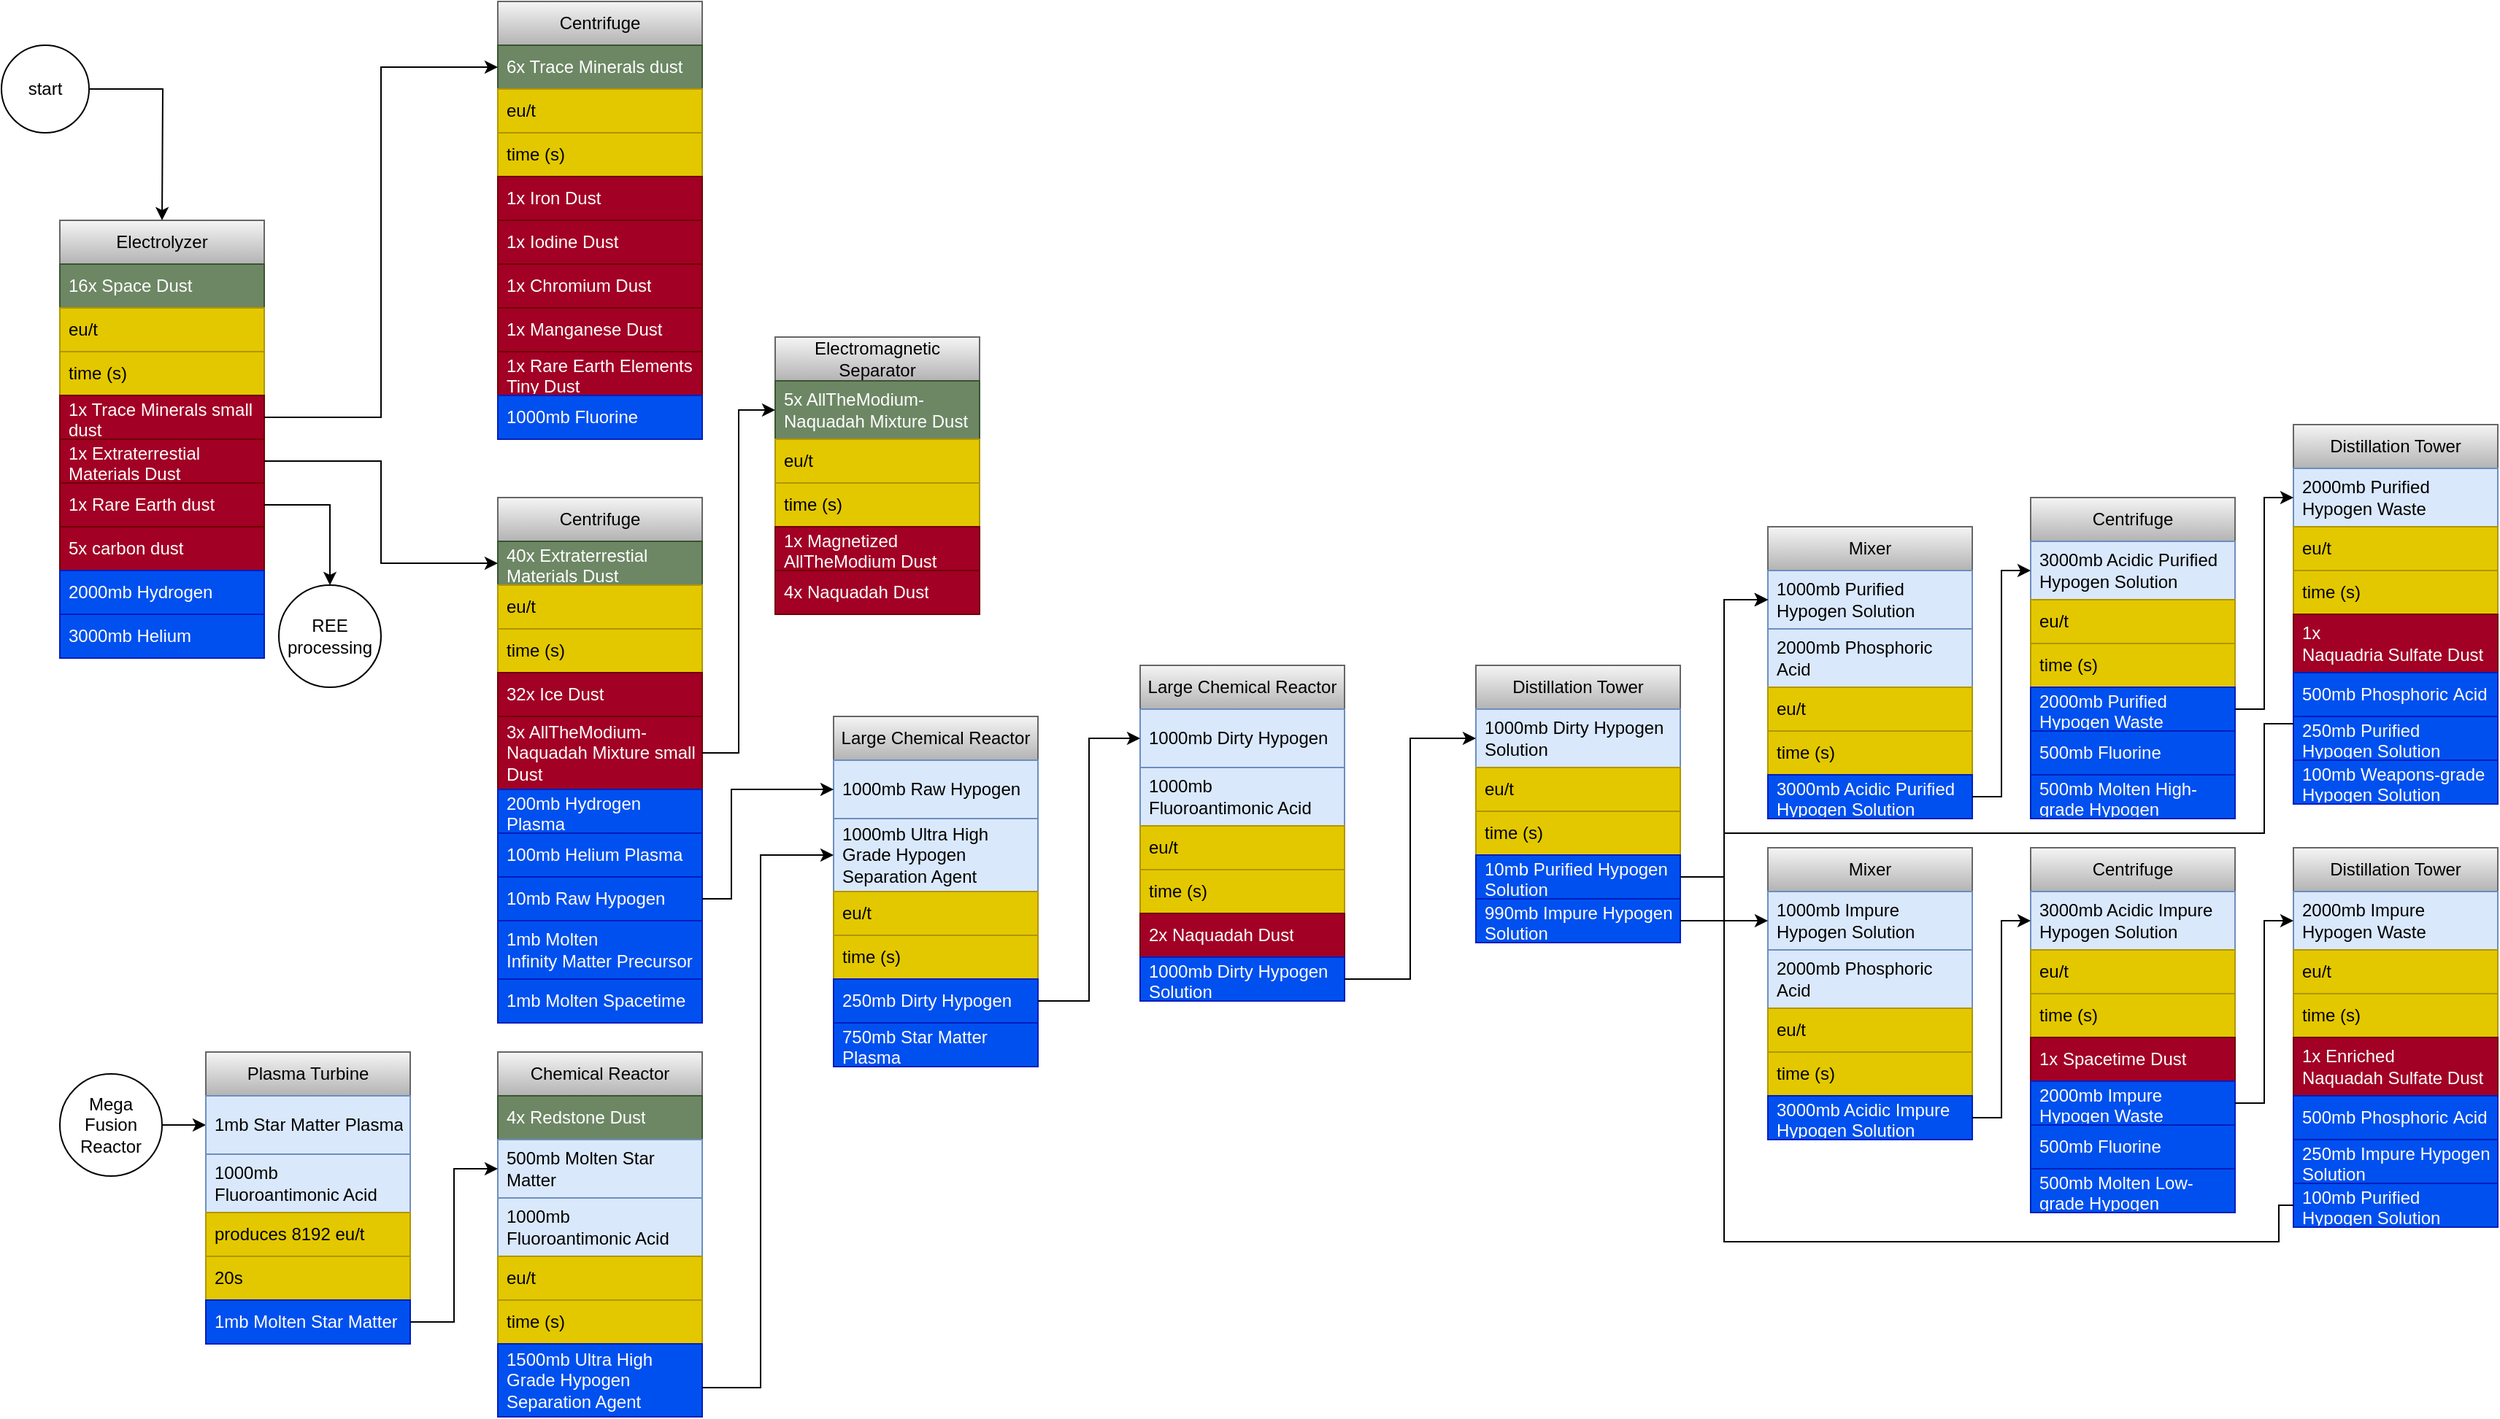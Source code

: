 <mxfile version="22.1.0" type="github">
  <diagram id="C5RBs43oDa-KdzZeNtuy" name="Page-1">
    <mxGraphModel dx="1803" dy="1000" grid="1" gridSize="10" guides="1" tooltips="1" connect="1" arrows="1" fold="1" page="1" pageScale="1" pageWidth="827" pageHeight="1169" math="0" shadow="0">
      <root>
        <mxCell id="WIyWlLk6GJQsqaUBKTNV-0" />
        <mxCell id="WIyWlLk6GJQsqaUBKTNV-1" parent="WIyWlLk6GJQsqaUBKTNV-0" />
        <mxCell id="7Hfktlou8XyDzRxeF353-0" value="Electrolyzer" style="swimlane;fontStyle=0;childLayout=stackLayout;horizontal=1;startSize=30;horizontalStack=0;resizeParent=1;resizeParentMax=0;resizeLast=0;collapsible=1;marginBottom=0;whiteSpace=wrap;html=1;fillColor=#f5f5f5;gradientColor=#b3b3b3;strokeColor=#666666;" vertex="1" parent="WIyWlLk6GJQsqaUBKTNV-1">
          <mxGeometry x="80" y="160" width="140" height="300" as="geometry" />
        </mxCell>
        <mxCell id="7Hfktlou8XyDzRxeF353-1" value="16x Space Dust" style="text;strokeColor=#3A5431;fillColor=#6d8764;align=left;verticalAlign=middle;spacingLeft=4;spacingRight=4;overflow=hidden;points=[[0,0.5],[1,0.5]];portConstraint=eastwest;rotatable=0;whiteSpace=wrap;html=1;fontColor=#ffffff;" vertex="1" parent="7Hfktlou8XyDzRxeF353-0">
          <mxGeometry y="30" width="140" height="30" as="geometry" />
        </mxCell>
        <mxCell id="7Hfktlou8XyDzRxeF353-2" value="eu/t" style="text;strokeColor=#B09500;fillColor=#e3c800;align=left;verticalAlign=middle;spacingLeft=4;spacingRight=4;overflow=hidden;points=[[0,0.5],[1,0.5]];portConstraint=eastwest;rotatable=0;whiteSpace=wrap;html=1;fontColor=#000000;" vertex="1" parent="7Hfktlou8XyDzRxeF353-0">
          <mxGeometry y="60" width="140" height="30" as="geometry" />
        </mxCell>
        <mxCell id="7Hfktlou8XyDzRxeF353-3" value="time (s)" style="text;strokeColor=#B09500;fillColor=#e3c800;align=left;verticalAlign=middle;spacingLeft=4;spacingRight=4;overflow=hidden;points=[[0,0.5],[1,0.5]];portConstraint=eastwest;rotatable=0;whiteSpace=wrap;html=1;fontColor=#000000;" vertex="1" parent="7Hfktlou8XyDzRxeF353-0">
          <mxGeometry y="90" width="140" height="30" as="geometry" />
        </mxCell>
        <mxCell id="7Hfktlou8XyDzRxeF353-6" value="1x Trace Minerals small dust" style="text;strokeColor=#6F0000;fillColor=#a20025;align=left;verticalAlign=middle;spacingLeft=4;spacingRight=4;overflow=hidden;points=[[0,0.5],[1,0.5]];portConstraint=eastwest;rotatable=0;whiteSpace=wrap;html=1;fontColor=#ffffff;" vertex="1" parent="7Hfktlou8XyDzRxeF353-0">
          <mxGeometry y="120" width="140" height="30" as="geometry" />
        </mxCell>
        <mxCell id="7Hfktlou8XyDzRxeF353-14" value="1x Extraterrestial Materials Dust" style="text;strokeColor=#6F0000;fillColor=#a20025;align=left;verticalAlign=middle;spacingLeft=4;spacingRight=4;overflow=hidden;points=[[0,0.5],[1,0.5]];portConstraint=eastwest;rotatable=0;whiteSpace=wrap;html=1;fontColor=#ffffff;" vertex="1" parent="7Hfktlou8XyDzRxeF353-0">
          <mxGeometry y="150" width="140" height="30" as="geometry" />
        </mxCell>
        <mxCell id="7Hfktlou8XyDzRxeF353-10" value="1x Rare Earth dust" style="text;strokeColor=#6F0000;fillColor=#a20025;align=left;verticalAlign=middle;spacingLeft=4;spacingRight=4;overflow=hidden;points=[[0,0.5],[1,0.5]];portConstraint=eastwest;rotatable=0;whiteSpace=wrap;html=1;fontColor=#ffffff;" vertex="1" parent="7Hfktlou8XyDzRxeF353-0">
          <mxGeometry y="180" width="140" height="30" as="geometry" />
        </mxCell>
        <mxCell id="7Hfktlou8XyDzRxeF353-9" value="5x carbon dust" style="text;strokeColor=#6F0000;fillColor=#a20025;align=left;verticalAlign=middle;spacingLeft=4;spacingRight=4;overflow=hidden;points=[[0,0.5],[1,0.5]];portConstraint=eastwest;rotatable=0;whiteSpace=wrap;html=1;fontColor=#ffffff;" vertex="1" parent="7Hfktlou8XyDzRxeF353-0">
          <mxGeometry y="210" width="140" height="30" as="geometry" />
        </mxCell>
        <mxCell id="7Hfktlou8XyDzRxeF353-11" value="2000mb Hydrogen" style="text;strokeColor=#001DBC;fillColor=#0050ef;align=left;verticalAlign=middle;spacingLeft=4;spacingRight=4;overflow=hidden;points=[[0,0.5],[1,0.5]];portConstraint=eastwest;rotatable=0;whiteSpace=wrap;html=1;fontColor=#ffffff;" vertex="1" parent="7Hfktlou8XyDzRxeF353-0">
          <mxGeometry y="240" width="140" height="30" as="geometry" />
        </mxCell>
        <mxCell id="7Hfktlou8XyDzRxeF353-12" value="3000mb Helium" style="text;strokeColor=#001DBC;fillColor=#0050ef;align=left;verticalAlign=middle;spacingLeft=4;spacingRight=4;overflow=hidden;points=[[0,0.5],[1,0.5]];portConstraint=eastwest;rotatable=0;whiteSpace=wrap;html=1;fontColor=#ffffff;" vertex="1" parent="7Hfktlou8XyDzRxeF353-0">
          <mxGeometry y="270" width="140" height="30" as="geometry" />
        </mxCell>
        <mxCell id="7Hfktlou8XyDzRxeF353-5" style="edgeStyle=orthogonalEdgeStyle;rounded=0;orthogonalLoop=1;jettySize=auto;html=1;" edge="1" parent="WIyWlLk6GJQsqaUBKTNV-1" source="7Hfktlou8XyDzRxeF353-4">
          <mxGeometry relative="1" as="geometry">
            <mxPoint x="150" y="160" as="targetPoint" />
          </mxGeometry>
        </mxCell>
        <mxCell id="7Hfktlou8XyDzRxeF353-4" value="start" style="ellipse;whiteSpace=wrap;html=1;aspect=fixed;" vertex="1" parent="WIyWlLk6GJQsqaUBKTNV-1">
          <mxGeometry x="40" y="40" width="60" height="60" as="geometry" />
        </mxCell>
        <mxCell id="7Hfktlou8XyDzRxeF353-33" value="REE processing" style="ellipse;whiteSpace=wrap;html=1;aspect=fixed;" vertex="1" parent="WIyWlLk6GJQsqaUBKTNV-1">
          <mxGeometry x="230" y="410" width="70" height="70" as="geometry" />
        </mxCell>
        <mxCell id="7Hfktlou8XyDzRxeF353-34" style="edgeStyle=orthogonalEdgeStyle;rounded=0;orthogonalLoop=1;jettySize=auto;html=1;entryX=0.5;entryY=0;entryDx=0;entryDy=0;" edge="1" parent="WIyWlLk6GJQsqaUBKTNV-1" source="7Hfktlou8XyDzRxeF353-10" target="7Hfktlou8XyDzRxeF353-33">
          <mxGeometry relative="1" as="geometry" />
        </mxCell>
        <mxCell id="7Hfktlou8XyDzRxeF353-35" value="Centrifuge" style="swimlane;fontStyle=0;childLayout=stackLayout;horizontal=1;startSize=30;horizontalStack=0;resizeParent=1;resizeParentMax=0;resizeLast=0;collapsible=1;marginBottom=0;whiteSpace=wrap;html=1;fillColor=#f5f5f5;gradientColor=#b3b3b3;strokeColor=#666666;" vertex="1" parent="WIyWlLk6GJQsqaUBKTNV-1">
          <mxGeometry x="380" y="10" width="140" height="300" as="geometry" />
        </mxCell>
        <mxCell id="7Hfktlou8XyDzRxeF353-36" value="6x Trace Minerals dust" style="text;strokeColor=#3A5431;fillColor=#6d8764;align=left;verticalAlign=middle;spacingLeft=4;spacingRight=4;overflow=hidden;points=[[0,0.5],[1,0.5]];portConstraint=eastwest;rotatable=0;whiteSpace=wrap;html=1;fontColor=#ffffff;" vertex="1" parent="7Hfktlou8XyDzRxeF353-35">
          <mxGeometry y="30" width="140" height="30" as="geometry" />
        </mxCell>
        <mxCell id="7Hfktlou8XyDzRxeF353-37" value="eu/t" style="text;strokeColor=#B09500;fillColor=#e3c800;align=left;verticalAlign=middle;spacingLeft=4;spacingRight=4;overflow=hidden;points=[[0,0.5],[1,0.5]];portConstraint=eastwest;rotatable=0;whiteSpace=wrap;html=1;fontColor=#000000;" vertex="1" parent="7Hfktlou8XyDzRxeF353-35">
          <mxGeometry y="60" width="140" height="30" as="geometry" />
        </mxCell>
        <mxCell id="7Hfktlou8XyDzRxeF353-38" value="time (s)" style="text;strokeColor=#B09500;fillColor=#e3c800;align=left;verticalAlign=middle;spacingLeft=4;spacingRight=4;overflow=hidden;points=[[0,0.5],[1,0.5]];portConstraint=eastwest;rotatable=0;whiteSpace=wrap;html=1;fontColor=#000000;" vertex="1" parent="7Hfktlou8XyDzRxeF353-35">
          <mxGeometry y="90" width="140" height="30" as="geometry" />
        </mxCell>
        <mxCell id="7Hfktlou8XyDzRxeF353-39" value="1x Iron Dust" style="text;strokeColor=#6F0000;fillColor=#a20025;align=left;verticalAlign=middle;spacingLeft=4;spacingRight=4;overflow=hidden;points=[[0,0.5],[1,0.5]];portConstraint=eastwest;rotatable=0;whiteSpace=wrap;html=1;fontColor=#ffffff;" vertex="1" parent="7Hfktlou8XyDzRxeF353-35">
          <mxGeometry y="120" width="140" height="30" as="geometry" />
        </mxCell>
        <mxCell id="7Hfktlou8XyDzRxeF353-41" value="1x Iodine Dust" style="text;strokeColor=#6F0000;fillColor=#a20025;align=left;verticalAlign=middle;spacingLeft=4;spacingRight=4;overflow=hidden;points=[[0,0.5],[1,0.5]];portConstraint=eastwest;rotatable=0;whiteSpace=wrap;html=1;fontColor=#ffffff;" vertex="1" parent="7Hfktlou8XyDzRxeF353-35">
          <mxGeometry y="150" width="140" height="30" as="geometry" />
        </mxCell>
        <mxCell id="7Hfktlou8XyDzRxeF353-42" value="1x Chromium Dust" style="text;strokeColor=#6F0000;fillColor=#a20025;align=left;verticalAlign=middle;spacingLeft=4;spacingRight=4;overflow=hidden;points=[[0,0.5],[1,0.5]];portConstraint=eastwest;rotatable=0;whiteSpace=wrap;html=1;fontColor=#ffffff;" vertex="1" parent="7Hfktlou8XyDzRxeF353-35">
          <mxGeometry y="180" width="140" height="30" as="geometry" />
        </mxCell>
        <mxCell id="7Hfktlou8XyDzRxeF353-47" value="1x Manganese Dust" style="text;strokeColor=#6F0000;fillColor=#a20025;align=left;verticalAlign=middle;spacingLeft=4;spacingRight=4;overflow=hidden;points=[[0,0.5],[1,0.5]];portConstraint=eastwest;rotatable=0;whiteSpace=wrap;html=1;fontColor=#ffffff;" vertex="1" parent="7Hfktlou8XyDzRxeF353-35">
          <mxGeometry y="210" width="140" height="30" as="geometry" />
        </mxCell>
        <mxCell id="7Hfktlou8XyDzRxeF353-48" value="1x Rare Earth Elements Tiny Dust" style="text;strokeColor=#6F0000;fillColor=#a20025;align=left;verticalAlign=middle;spacingLeft=4;spacingRight=4;overflow=hidden;points=[[0,0.5],[1,0.5]];portConstraint=eastwest;rotatable=0;whiteSpace=wrap;html=1;fontColor=#ffffff;" vertex="1" parent="7Hfktlou8XyDzRxeF353-35">
          <mxGeometry y="240" width="140" height="30" as="geometry" />
        </mxCell>
        <mxCell id="7Hfktlou8XyDzRxeF353-40" value="1000mb Fluorine" style="text;strokeColor=#001DBC;fillColor=#0050ef;align=left;verticalAlign=middle;spacingLeft=4;spacingRight=4;overflow=hidden;points=[[0,0.5],[1,0.5]];portConstraint=eastwest;rotatable=0;whiteSpace=wrap;html=1;fontColor=#ffffff;" vertex="1" parent="7Hfktlou8XyDzRxeF353-35">
          <mxGeometry y="270" width="140" height="30" as="geometry" />
        </mxCell>
        <mxCell id="7Hfktlou8XyDzRxeF353-46" style="edgeStyle=orthogonalEdgeStyle;rounded=0;orthogonalLoop=1;jettySize=auto;html=1;entryX=0;entryY=0.5;entryDx=0;entryDy=0;" edge="1" parent="WIyWlLk6GJQsqaUBKTNV-1" source="7Hfktlou8XyDzRxeF353-6" target="7Hfktlou8XyDzRxeF353-36">
          <mxGeometry relative="1" as="geometry" />
        </mxCell>
        <mxCell id="7Hfktlou8XyDzRxeF353-50" value="Centrifuge" style="swimlane;fontStyle=0;childLayout=stackLayout;horizontal=1;startSize=30;horizontalStack=0;resizeParent=1;resizeParentMax=0;resizeLast=0;collapsible=1;marginBottom=0;whiteSpace=wrap;html=1;fillColor=#f5f5f5;gradientColor=#b3b3b3;strokeColor=#666666;" vertex="1" parent="WIyWlLk6GJQsqaUBKTNV-1">
          <mxGeometry x="380" y="350" width="140" height="360" as="geometry" />
        </mxCell>
        <mxCell id="7Hfktlou8XyDzRxeF353-51" value="40x Extraterrestial Materials Dust" style="text;strokeColor=#3A5431;fillColor=#6d8764;align=left;verticalAlign=middle;spacingLeft=4;spacingRight=4;overflow=hidden;points=[[0,0.5],[1,0.5]];portConstraint=eastwest;rotatable=0;whiteSpace=wrap;html=1;fontColor=#ffffff;" vertex="1" parent="7Hfktlou8XyDzRxeF353-50">
          <mxGeometry y="30" width="140" height="30" as="geometry" />
        </mxCell>
        <mxCell id="7Hfktlou8XyDzRxeF353-52" value="eu/t" style="text;strokeColor=#B09500;fillColor=#e3c800;align=left;verticalAlign=middle;spacingLeft=4;spacingRight=4;overflow=hidden;points=[[0,0.5],[1,0.5]];portConstraint=eastwest;rotatable=0;whiteSpace=wrap;html=1;fontColor=#000000;" vertex="1" parent="7Hfktlou8XyDzRxeF353-50">
          <mxGeometry y="60" width="140" height="30" as="geometry" />
        </mxCell>
        <mxCell id="7Hfktlou8XyDzRxeF353-53" value="time (s)" style="text;strokeColor=#B09500;fillColor=#e3c800;align=left;verticalAlign=middle;spacingLeft=4;spacingRight=4;overflow=hidden;points=[[0,0.5],[1,0.5]];portConstraint=eastwest;rotatable=0;whiteSpace=wrap;html=1;fontColor=#000000;" vertex="1" parent="7Hfktlou8XyDzRxeF353-50">
          <mxGeometry y="90" width="140" height="30" as="geometry" />
        </mxCell>
        <mxCell id="7Hfktlou8XyDzRxeF353-59" value="32x Ice Dust" style="text;strokeColor=#6F0000;fillColor=#a20025;align=left;verticalAlign=middle;spacingLeft=4;spacingRight=4;overflow=hidden;points=[[0,0.5],[1,0.5]];portConstraint=eastwest;rotatable=0;whiteSpace=wrap;html=1;fontColor=#ffffff;" vertex="1" parent="7Hfktlou8XyDzRxeF353-50">
          <mxGeometry y="120" width="140" height="30" as="geometry" />
        </mxCell>
        <mxCell id="7Hfktlou8XyDzRxeF353-64" value="3x AllTheModium-Naquadah Mixture small Dust" style="text;strokeColor=#6F0000;fillColor=#a20025;align=left;verticalAlign=middle;spacingLeft=4;spacingRight=4;overflow=hidden;points=[[0,0.5],[1,0.5]];portConstraint=eastwest;rotatable=0;whiteSpace=wrap;html=1;fontColor=#ffffff;" vertex="1" parent="7Hfktlou8XyDzRxeF353-50">
          <mxGeometry y="150" width="140" height="50" as="geometry" />
        </mxCell>
        <mxCell id="7Hfktlou8XyDzRxeF353-55" value="200mb Hydrogen Plasma" style="text;strokeColor=#001DBC;fillColor=#0050ef;align=left;verticalAlign=middle;spacingLeft=4;spacingRight=4;overflow=hidden;points=[[0,0.5],[1,0.5]];portConstraint=eastwest;rotatable=0;whiteSpace=wrap;html=1;fontColor=#ffffff;" vertex="1" parent="7Hfktlou8XyDzRxeF353-50">
          <mxGeometry y="200" width="140" height="30" as="geometry" />
        </mxCell>
        <mxCell id="7Hfktlou8XyDzRxeF353-63" value="100mb Helium Plasma" style="text;strokeColor=#001DBC;fillColor=#0050ef;align=left;verticalAlign=middle;spacingLeft=4;spacingRight=4;overflow=hidden;points=[[0,0.5],[1,0.5]];portConstraint=eastwest;rotatable=0;whiteSpace=wrap;html=1;fontColor=#ffffff;" vertex="1" parent="7Hfktlou8XyDzRxeF353-50">
          <mxGeometry y="230" width="140" height="30" as="geometry" />
        </mxCell>
        <mxCell id="7Hfktlou8XyDzRxeF353-54" value="10mb Raw Hypogen" style="text;strokeColor=#001DBC;fillColor=#0050ef;align=left;verticalAlign=middle;spacingLeft=4;spacingRight=4;overflow=hidden;points=[[0,0.5],[1,0.5]];portConstraint=eastwest;rotatable=0;whiteSpace=wrap;html=1;fontColor=#ffffff;" vertex="1" parent="7Hfktlou8XyDzRxeF353-50">
          <mxGeometry y="260" width="140" height="30" as="geometry" />
        </mxCell>
        <mxCell id="7Hfktlou8XyDzRxeF353-56" value="1mb Molten Infinity&amp;nbsp;Matter Precursor" style="text;strokeColor=#001DBC;fillColor=#0050ef;align=left;verticalAlign=middle;spacingLeft=4;spacingRight=4;overflow=hidden;points=[[0,0.5],[1,0.5]];portConstraint=eastwest;rotatable=0;whiteSpace=wrap;html=1;fontColor=#ffffff;" vertex="1" parent="7Hfktlou8XyDzRxeF353-50">
          <mxGeometry y="290" width="140" height="40" as="geometry" />
        </mxCell>
        <mxCell id="7Hfktlou8XyDzRxeF353-57" value="1mb Molten Spacetime" style="text;strokeColor=#001DBC;fillColor=#0050ef;align=left;verticalAlign=middle;spacingLeft=4;spacingRight=4;overflow=hidden;points=[[0,0.5],[1,0.5]];portConstraint=eastwest;rotatable=0;whiteSpace=wrap;html=1;fontColor=#ffffff;" vertex="1" parent="7Hfktlou8XyDzRxeF353-50">
          <mxGeometry y="330" width="140" height="30" as="geometry" />
        </mxCell>
        <mxCell id="7Hfktlou8XyDzRxeF353-60" style="edgeStyle=orthogonalEdgeStyle;rounded=0;orthogonalLoop=1;jettySize=auto;html=1;entryX=0;entryY=0.5;entryDx=0;entryDy=0;" edge="1" parent="WIyWlLk6GJQsqaUBKTNV-1" source="7Hfktlou8XyDzRxeF353-14" target="7Hfktlou8XyDzRxeF353-51">
          <mxGeometry relative="1" as="geometry" />
        </mxCell>
        <mxCell id="7Hfktlou8XyDzRxeF353-66" value="Electromagnetic Separator" style="swimlane;fontStyle=0;childLayout=stackLayout;horizontal=1;startSize=30;horizontalStack=0;resizeParent=1;resizeParentMax=0;resizeLast=0;collapsible=1;marginBottom=0;whiteSpace=wrap;html=1;fillColor=#f5f5f5;gradientColor=#b3b3b3;strokeColor=#666666;" vertex="1" parent="WIyWlLk6GJQsqaUBKTNV-1">
          <mxGeometry x="570" y="240" width="140" height="190" as="geometry" />
        </mxCell>
        <mxCell id="7Hfktlou8XyDzRxeF353-67" value="5x AllTheModium-Naquadah Mixture Dust" style="text;strokeColor=#3A5431;fillColor=#6d8764;align=left;verticalAlign=middle;spacingLeft=4;spacingRight=4;overflow=hidden;points=[[0,0.5],[1,0.5]];portConstraint=eastwest;rotatable=0;whiteSpace=wrap;html=1;fontColor=#ffffff;" vertex="1" parent="7Hfktlou8XyDzRxeF353-66">
          <mxGeometry y="30" width="140" height="40" as="geometry" />
        </mxCell>
        <mxCell id="7Hfktlou8XyDzRxeF353-68" value="eu/t" style="text;strokeColor=#B09500;fillColor=#e3c800;align=left;verticalAlign=middle;spacingLeft=4;spacingRight=4;overflow=hidden;points=[[0,0.5],[1,0.5]];portConstraint=eastwest;rotatable=0;whiteSpace=wrap;html=1;fontColor=#000000;" vertex="1" parent="7Hfktlou8XyDzRxeF353-66">
          <mxGeometry y="70" width="140" height="30" as="geometry" />
        </mxCell>
        <mxCell id="7Hfktlou8XyDzRxeF353-69" value="time (s)" style="text;strokeColor=#B09500;fillColor=#e3c800;align=left;verticalAlign=middle;spacingLeft=4;spacingRight=4;overflow=hidden;points=[[0,0.5],[1,0.5]];portConstraint=eastwest;rotatable=0;whiteSpace=wrap;html=1;fontColor=#000000;" vertex="1" parent="7Hfktlou8XyDzRxeF353-66">
          <mxGeometry y="100" width="140" height="30" as="geometry" />
        </mxCell>
        <mxCell id="7Hfktlou8XyDzRxeF353-70" value="1x Magnetized AllTheModium Dust" style="text;strokeColor=#6F0000;fillColor=#a20025;align=left;verticalAlign=middle;spacingLeft=4;spacingRight=4;overflow=hidden;points=[[0,0.5],[1,0.5]];portConstraint=eastwest;rotatable=0;whiteSpace=wrap;html=1;fontColor=#ffffff;" vertex="1" parent="7Hfktlou8XyDzRxeF353-66">
          <mxGeometry y="130" width="140" height="30" as="geometry" />
        </mxCell>
        <mxCell id="7Hfktlou8XyDzRxeF353-73" value="4x Naquadah Dust" style="text;strokeColor=#6F0000;fillColor=#a20025;align=left;verticalAlign=middle;spacingLeft=4;spacingRight=4;overflow=hidden;points=[[0,0.5],[1,0.5]];portConstraint=eastwest;rotatable=0;whiteSpace=wrap;html=1;fontColor=#ffffff;" vertex="1" parent="7Hfktlou8XyDzRxeF353-66">
          <mxGeometry y="160" width="140" height="30" as="geometry" />
        </mxCell>
        <mxCell id="7Hfktlou8XyDzRxeF353-78" style="edgeStyle=orthogonalEdgeStyle;rounded=0;orthogonalLoop=1;jettySize=auto;html=1;entryX=0;entryY=0.5;entryDx=0;entryDy=0;" edge="1" parent="WIyWlLk6GJQsqaUBKTNV-1" source="7Hfktlou8XyDzRxeF353-64" target="7Hfktlou8XyDzRxeF353-67">
          <mxGeometry relative="1" as="geometry" />
        </mxCell>
        <mxCell id="7Hfktlou8XyDzRxeF353-96" value="Distillation Tower" style="swimlane;fontStyle=0;childLayout=stackLayout;horizontal=1;startSize=30;horizontalStack=0;resizeParent=1;resizeParentMax=0;resizeLast=0;collapsible=1;marginBottom=0;whiteSpace=wrap;html=1;fillColor=#f5f5f5;gradientColor=#b3b3b3;strokeColor=#666666;" vertex="1" parent="WIyWlLk6GJQsqaUBKTNV-1">
          <mxGeometry x="1050" y="465" width="140" height="190" as="geometry" />
        </mxCell>
        <mxCell id="7Hfktlou8XyDzRxeF353-97" value="1000mb Dirty Hypogen Solution" style="text;strokeColor=#6c8ebf;fillColor=#dae8fc;align=left;verticalAlign=middle;spacingLeft=4;spacingRight=4;overflow=hidden;points=[[0,0.5],[1,0.5]];portConstraint=eastwest;rotatable=0;whiteSpace=wrap;html=1;" vertex="1" parent="7Hfktlou8XyDzRxeF353-96">
          <mxGeometry y="30" width="140" height="40" as="geometry" />
        </mxCell>
        <mxCell id="7Hfktlou8XyDzRxeF353-98" value="eu/t" style="text;strokeColor=#B09500;fillColor=#e3c800;align=left;verticalAlign=middle;spacingLeft=4;spacingRight=4;overflow=hidden;points=[[0,0.5],[1,0.5]];portConstraint=eastwest;rotatable=0;whiteSpace=wrap;html=1;fontColor=#000000;" vertex="1" parent="7Hfktlou8XyDzRxeF353-96">
          <mxGeometry y="70" width="140" height="30" as="geometry" />
        </mxCell>
        <mxCell id="7Hfktlou8XyDzRxeF353-99" value="time (s)" style="text;strokeColor=#B09500;fillColor=#e3c800;align=left;verticalAlign=middle;spacingLeft=4;spacingRight=4;overflow=hidden;points=[[0,0.5],[1,0.5]];portConstraint=eastwest;rotatable=0;whiteSpace=wrap;html=1;fontColor=#000000;" vertex="1" parent="7Hfktlou8XyDzRxeF353-96">
          <mxGeometry y="100" width="140" height="30" as="geometry" />
        </mxCell>
        <mxCell id="7Hfktlou8XyDzRxeF353-100" value="10mb Purified Hypogen Solution" style="text;strokeColor=#001DBC;fillColor=#0050ef;align=left;verticalAlign=middle;spacingLeft=4;spacingRight=4;overflow=hidden;points=[[0,0.5],[1,0.5]];portConstraint=eastwest;rotatable=0;whiteSpace=wrap;html=1;fontColor=#ffffff;" vertex="1" parent="7Hfktlou8XyDzRxeF353-96">
          <mxGeometry y="130" width="140" height="30" as="geometry" />
        </mxCell>
        <mxCell id="7Hfktlou8XyDzRxeF353-104" value="990mb Impure Hypogen Solution" style="text;strokeColor=#001DBC;fillColor=#0050ef;align=left;verticalAlign=middle;spacingLeft=4;spacingRight=4;overflow=hidden;points=[[0,0.5],[1,0.5]];portConstraint=eastwest;rotatable=0;whiteSpace=wrap;html=1;fontColor=#ffffff;" vertex="1" parent="7Hfktlou8XyDzRxeF353-96">
          <mxGeometry y="160" width="140" height="30" as="geometry" />
        </mxCell>
        <mxCell id="7Hfktlou8XyDzRxeF353-105" value="Large Chemical Reactor" style="swimlane;fontStyle=0;childLayout=stackLayout;horizontal=1;startSize=30;horizontalStack=0;resizeParent=1;resizeParentMax=0;resizeLast=0;collapsible=1;marginBottom=0;whiteSpace=wrap;html=1;fillColor=#f5f5f5;gradientColor=#b3b3b3;strokeColor=#666666;" vertex="1" parent="WIyWlLk6GJQsqaUBKTNV-1">
          <mxGeometry x="820" y="465" width="140" height="230" as="geometry" />
        </mxCell>
        <mxCell id="7Hfktlou8XyDzRxeF353-106" value="1000mb Dirty Hypogen" style="text;strokeColor=#6c8ebf;fillColor=#dae8fc;align=left;verticalAlign=middle;spacingLeft=4;spacingRight=4;overflow=hidden;points=[[0,0.5],[1,0.5]];portConstraint=eastwest;rotatable=0;whiteSpace=wrap;html=1;" vertex="1" parent="7Hfktlou8XyDzRxeF353-105">
          <mxGeometry y="30" width="140" height="40" as="geometry" />
        </mxCell>
        <mxCell id="7Hfktlou8XyDzRxeF353-110" value="1000mb Fluoroantimonic Acid" style="text;strokeColor=#6c8ebf;fillColor=#dae8fc;align=left;verticalAlign=middle;spacingLeft=4;spacingRight=4;overflow=hidden;points=[[0,0.5],[1,0.5]];portConstraint=eastwest;rotatable=0;whiteSpace=wrap;html=1;" vertex="1" parent="7Hfktlou8XyDzRxeF353-105">
          <mxGeometry y="70" width="140" height="40" as="geometry" />
        </mxCell>
        <mxCell id="7Hfktlou8XyDzRxeF353-107" value="eu/t" style="text;strokeColor=#B09500;fillColor=#e3c800;align=left;verticalAlign=middle;spacingLeft=4;spacingRight=4;overflow=hidden;points=[[0,0.5],[1,0.5]];portConstraint=eastwest;rotatable=0;whiteSpace=wrap;html=1;fontColor=#000000;" vertex="1" parent="7Hfktlou8XyDzRxeF353-105">
          <mxGeometry y="110" width="140" height="30" as="geometry" />
        </mxCell>
        <mxCell id="7Hfktlou8XyDzRxeF353-108" value="time (s)" style="text;strokeColor=#B09500;fillColor=#e3c800;align=left;verticalAlign=middle;spacingLeft=4;spacingRight=4;overflow=hidden;points=[[0,0.5],[1,0.5]];portConstraint=eastwest;rotatable=0;whiteSpace=wrap;html=1;fontColor=#000000;" vertex="1" parent="7Hfktlou8XyDzRxeF353-105">
          <mxGeometry y="140" width="140" height="30" as="geometry" />
        </mxCell>
        <mxCell id="7Hfktlou8XyDzRxeF353-150" value="2x Naquadah Dust" style="text;strokeColor=#6F0000;fillColor=#a20025;align=left;verticalAlign=middle;spacingLeft=4;spacingRight=4;overflow=hidden;points=[[0,0.5],[1,0.5]];portConstraint=eastwest;rotatable=0;whiteSpace=wrap;html=1;fontColor=#ffffff;" vertex="1" parent="7Hfktlou8XyDzRxeF353-105">
          <mxGeometry y="170" width="140" height="30" as="geometry" />
        </mxCell>
        <mxCell id="7Hfktlou8XyDzRxeF353-109" value="1000mb Dirty Hypogen Solution" style="text;strokeColor=#001DBC;fillColor=#0050ef;align=left;verticalAlign=middle;spacingLeft=4;spacingRight=4;overflow=hidden;points=[[0,0.5],[1,0.5]];portConstraint=eastwest;rotatable=0;whiteSpace=wrap;html=1;fontColor=#ffffff;" vertex="1" parent="7Hfktlou8XyDzRxeF353-105">
          <mxGeometry y="200" width="140" height="30" as="geometry" />
        </mxCell>
        <mxCell id="7Hfktlou8XyDzRxeF353-116" value="Mixer" style="swimlane;fontStyle=0;childLayout=stackLayout;horizontal=1;startSize=30;horizontalStack=0;resizeParent=1;resizeParentMax=0;resizeLast=0;collapsible=1;marginBottom=0;whiteSpace=wrap;html=1;fillColor=#f5f5f5;gradientColor=#b3b3b3;strokeColor=#666666;" vertex="1" parent="WIyWlLk6GJQsqaUBKTNV-1">
          <mxGeometry x="1250" y="370" width="140" height="200" as="geometry" />
        </mxCell>
        <mxCell id="7Hfktlou8XyDzRxeF353-117" value="1000mb Purified Hypogen Solution" style="text;strokeColor=#6c8ebf;fillColor=#dae8fc;align=left;verticalAlign=middle;spacingLeft=4;spacingRight=4;overflow=hidden;points=[[0,0.5],[1,0.5]];portConstraint=eastwest;rotatable=0;whiteSpace=wrap;html=1;" vertex="1" parent="7Hfktlou8XyDzRxeF353-116">
          <mxGeometry y="30" width="140" height="40" as="geometry" />
        </mxCell>
        <mxCell id="7Hfktlou8XyDzRxeF353-124" value="2000mb Phosphoric Acid" style="text;strokeColor=#6c8ebf;fillColor=#dae8fc;align=left;verticalAlign=middle;spacingLeft=4;spacingRight=4;overflow=hidden;points=[[0,0.5],[1,0.5]];portConstraint=eastwest;rotatable=0;whiteSpace=wrap;html=1;" vertex="1" parent="7Hfktlou8XyDzRxeF353-116">
          <mxGeometry y="70" width="140" height="40" as="geometry" />
        </mxCell>
        <mxCell id="7Hfktlou8XyDzRxeF353-118" value="eu/t" style="text;strokeColor=#B09500;fillColor=#e3c800;align=left;verticalAlign=middle;spacingLeft=4;spacingRight=4;overflow=hidden;points=[[0,0.5],[1,0.5]];portConstraint=eastwest;rotatable=0;whiteSpace=wrap;html=1;fontColor=#000000;" vertex="1" parent="7Hfktlou8XyDzRxeF353-116">
          <mxGeometry y="110" width="140" height="30" as="geometry" />
        </mxCell>
        <mxCell id="7Hfktlou8XyDzRxeF353-119" value="time (s)" style="text;strokeColor=#B09500;fillColor=#e3c800;align=left;verticalAlign=middle;spacingLeft=4;spacingRight=4;overflow=hidden;points=[[0,0.5],[1,0.5]];portConstraint=eastwest;rotatable=0;whiteSpace=wrap;html=1;fontColor=#000000;" vertex="1" parent="7Hfktlou8XyDzRxeF353-116">
          <mxGeometry y="140" width="140" height="30" as="geometry" />
        </mxCell>
        <mxCell id="7Hfktlou8XyDzRxeF353-120" value="3000mb Acidic Purified Hypogen Solution" style="text;strokeColor=#001DBC;fillColor=#0050ef;align=left;verticalAlign=middle;spacingLeft=4;spacingRight=4;overflow=hidden;points=[[0,0.5],[1,0.5]];portConstraint=eastwest;rotatable=0;whiteSpace=wrap;html=1;fontColor=#ffffff;" vertex="1" parent="7Hfktlou8XyDzRxeF353-116">
          <mxGeometry y="170" width="140" height="30" as="geometry" />
        </mxCell>
        <mxCell id="7Hfktlou8XyDzRxeF353-123" style="edgeStyle=orthogonalEdgeStyle;rounded=0;orthogonalLoop=1;jettySize=auto;html=1;" edge="1" parent="WIyWlLk6GJQsqaUBKTNV-1" source="7Hfktlou8XyDzRxeF353-100" target="7Hfktlou8XyDzRxeF353-117">
          <mxGeometry relative="1" as="geometry" />
        </mxCell>
        <mxCell id="7Hfktlou8XyDzRxeF353-125" value="Centrifuge" style="swimlane;fontStyle=0;childLayout=stackLayout;horizontal=1;startSize=30;horizontalStack=0;resizeParent=1;resizeParentMax=0;resizeLast=0;collapsible=1;marginBottom=0;whiteSpace=wrap;html=1;fillColor=#f5f5f5;gradientColor=#b3b3b3;strokeColor=#666666;" vertex="1" parent="WIyWlLk6GJQsqaUBKTNV-1">
          <mxGeometry x="1430" y="350" width="140" height="220" as="geometry" />
        </mxCell>
        <mxCell id="7Hfktlou8XyDzRxeF353-126" value="3000mb Acidic Purified Hypogen Solution" style="text;strokeColor=#6c8ebf;fillColor=#dae8fc;align=left;verticalAlign=middle;spacingLeft=4;spacingRight=4;overflow=hidden;points=[[0,0.5],[1,0.5]];portConstraint=eastwest;rotatable=0;whiteSpace=wrap;html=1;" vertex="1" parent="7Hfktlou8XyDzRxeF353-125">
          <mxGeometry y="30" width="140" height="40" as="geometry" />
        </mxCell>
        <mxCell id="7Hfktlou8XyDzRxeF353-128" value="eu/t" style="text;strokeColor=#B09500;fillColor=#e3c800;align=left;verticalAlign=middle;spacingLeft=4;spacingRight=4;overflow=hidden;points=[[0,0.5],[1,0.5]];portConstraint=eastwest;rotatable=0;whiteSpace=wrap;html=1;fontColor=#000000;" vertex="1" parent="7Hfktlou8XyDzRxeF353-125">
          <mxGeometry y="70" width="140" height="30" as="geometry" />
        </mxCell>
        <mxCell id="7Hfktlou8XyDzRxeF353-129" value="time (s)" style="text;strokeColor=#B09500;fillColor=#e3c800;align=left;verticalAlign=middle;spacingLeft=4;spacingRight=4;overflow=hidden;points=[[0,0.5],[1,0.5]];portConstraint=eastwest;rotatable=0;whiteSpace=wrap;html=1;fontColor=#000000;" vertex="1" parent="7Hfktlou8XyDzRxeF353-125">
          <mxGeometry y="100" width="140" height="30" as="geometry" />
        </mxCell>
        <mxCell id="7Hfktlou8XyDzRxeF353-130" value="2000mb Purified Hypogen Waste" style="text;strokeColor=#001DBC;fillColor=#0050ef;align=left;verticalAlign=middle;spacingLeft=4;spacingRight=4;overflow=hidden;points=[[0,0.5],[1,0.5]];portConstraint=eastwest;rotatable=0;whiteSpace=wrap;html=1;fontColor=#ffffff;" vertex="1" parent="7Hfktlou8XyDzRxeF353-125">
          <mxGeometry y="130" width="140" height="30" as="geometry" />
        </mxCell>
        <mxCell id="7Hfktlou8XyDzRxeF353-133" value="500mb Fluorine" style="text;strokeColor=#001DBC;fillColor=#0050ef;align=left;verticalAlign=middle;spacingLeft=4;spacingRight=4;overflow=hidden;points=[[0,0.5],[1,0.5]];portConstraint=eastwest;rotatable=0;whiteSpace=wrap;html=1;fontColor=#ffffff;" vertex="1" parent="7Hfktlou8XyDzRxeF353-125">
          <mxGeometry y="160" width="140" height="30" as="geometry" />
        </mxCell>
        <mxCell id="7Hfktlou8XyDzRxeF353-134" value="500mb Molten High-grade Hypogen" style="text;strokeColor=#001DBC;fillColor=#0050ef;align=left;verticalAlign=middle;spacingLeft=4;spacingRight=4;overflow=hidden;points=[[0,0.5],[1,0.5]];portConstraint=eastwest;rotatable=0;whiteSpace=wrap;html=1;fontColor=#ffffff;" vertex="1" parent="7Hfktlou8XyDzRxeF353-125">
          <mxGeometry y="190" width="140" height="30" as="geometry" />
        </mxCell>
        <mxCell id="7Hfktlou8XyDzRxeF353-132" style="edgeStyle=orthogonalEdgeStyle;rounded=0;orthogonalLoop=1;jettySize=auto;html=1;" edge="1" parent="WIyWlLk6GJQsqaUBKTNV-1" source="7Hfktlou8XyDzRxeF353-120" target="7Hfktlou8XyDzRxeF353-126">
          <mxGeometry relative="1" as="geometry" />
        </mxCell>
        <mxCell id="7Hfktlou8XyDzRxeF353-135" value="Mixer" style="swimlane;fontStyle=0;childLayout=stackLayout;horizontal=1;startSize=30;horizontalStack=0;resizeParent=1;resizeParentMax=0;resizeLast=0;collapsible=1;marginBottom=0;whiteSpace=wrap;html=1;fillColor=#f5f5f5;gradientColor=#b3b3b3;strokeColor=#666666;" vertex="1" parent="WIyWlLk6GJQsqaUBKTNV-1">
          <mxGeometry x="1250" y="590" width="140" height="200" as="geometry" />
        </mxCell>
        <mxCell id="7Hfktlou8XyDzRxeF353-136" value="1000mb Impure Hypogen Solution" style="text;strokeColor=#6c8ebf;fillColor=#dae8fc;align=left;verticalAlign=middle;spacingLeft=4;spacingRight=4;overflow=hidden;points=[[0,0.5],[1,0.5]];portConstraint=eastwest;rotatable=0;whiteSpace=wrap;html=1;" vertex="1" parent="7Hfktlou8XyDzRxeF353-135">
          <mxGeometry y="30" width="140" height="40" as="geometry" />
        </mxCell>
        <mxCell id="7Hfktlou8XyDzRxeF353-137" value="2000mb Phosphoric Acid" style="text;strokeColor=#6c8ebf;fillColor=#dae8fc;align=left;verticalAlign=middle;spacingLeft=4;spacingRight=4;overflow=hidden;points=[[0,0.5],[1,0.5]];portConstraint=eastwest;rotatable=0;whiteSpace=wrap;html=1;" vertex="1" parent="7Hfktlou8XyDzRxeF353-135">
          <mxGeometry y="70" width="140" height="40" as="geometry" />
        </mxCell>
        <mxCell id="7Hfktlou8XyDzRxeF353-138" value="eu/t" style="text;strokeColor=#B09500;fillColor=#e3c800;align=left;verticalAlign=middle;spacingLeft=4;spacingRight=4;overflow=hidden;points=[[0,0.5],[1,0.5]];portConstraint=eastwest;rotatable=0;whiteSpace=wrap;html=1;fontColor=#000000;" vertex="1" parent="7Hfktlou8XyDzRxeF353-135">
          <mxGeometry y="110" width="140" height="30" as="geometry" />
        </mxCell>
        <mxCell id="7Hfktlou8XyDzRxeF353-139" value="time (s)" style="text;strokeColor=#B09500;fillColor=#e3c800;align=left;verticalAlign=middle;spacingLeft=4;spacingRight=4;overflow=hidden;points=[[0,0.5],[1,0.5]];portConstraint=eastwest;rotatable=0;whiteSpace=wrap;html=1;fontColor=#000000;" vertex="1" parent="7Hfktlou8XyDzRxeF353-135">
          <mxGeometry y="140" width="140" height="30" as="geometry" />
        </mxCell>
        <mxCell id="7Hfktlou8XyDzRxeF353-140" value="3000mb Acidic Impure Hypogen Solution" style="text;strokeColor=#001DBC;fillColor=#0050ef;align=left;verticalAlign=middle;spacingLeft=4;spacingRight=4;overflow=hidden;points=[[0,0.5],[1,0.5]];portConstraint=eastwest;rotatable=0;whiteSpace=wrap;html=1;fontColor=#ffffff;" vertex="1" parent="7Hfktlou8XyDzRxeF353-135">
          <mxGeometry y="170" width="140" height="30" as="geometry" />
        </mxCell>
        <mxCell id="7Hfktlou8XyDzRxeF353-141" style="edgeStyle=orthogonalEdgeStyle;rounded=0;orthogonalLoop=1;jettySize=auto;html=1;shadow=0;jumpStyle=none;startArrow=none;startFill=0;strokeColor=default;targetPerimeterSpacing=0;" edge="1" parent="WIyWlLk6GJQsqaUBKTNV-1" source="7Hfktlou8XyDzRxeF353-104" target="7Hfktlou8XyDzRxeF353-136">
          <mxGeometry relative="1" as="geometry" />
        </mxCell>
        <mxCell id="7Hfktlou8XyDzRxeF353-151" style="edgeStyle=orthogonalEdgeStyle;rounded=0;orthogonalLoop=1;jettySize=auto;html=1;entryX=0;entryY=0.5;entryDx=0;entryDy=0;" edge="1" parent="WIyWlLk6GJQsqaUBKTNV-1" source="7Hfktlou8XyDzRxeF353-109" target="7Hfktlou8XyDzRxeF353-97">
          <mxGeometry relative="1" as="geometry" />
        </mxCell>
        <mxCell id="7Hfktlou8XyDzRxeF353-152" value="Centrifuge" style="swimlane;fontStyle=0;childLayout=stackLayout;horizontal=1;startSize=30;horizontalStack=0;resizeParent=1;resizeParentMax=0;resizeLast=0;collapsible=1;marginBottom=0;whiteSpace=wrap;html=1;fillColor=#f5f5f5;gradientColor=#b3b3b3;strokeColor=#666666;" vertex="1" parent="WIyWlLk6GJQsqaUBKTNV-1">
          <mxGeometry x="1430" y="590" width="140" height="250" as="geometry" />
        </mxCell>
        <mxCell id="7Hfktlou8XyDzRxeF353-153" value="3000mb Acidic Impure Hypogen Solution" style="text;strokeColor=#6c8ebf;fillColor=#dae8fc;align=left;verticalAlign=middle;spacingLeft=4;spacingRight=4;overflow=hidden;points=[[0,0.5],[1,0.5]];portConstraint=eastwest;rotatable=0;whiteSpace=wrap;html=1;" vertex="1" parent="7Hfktlou8XyDzRxeF353-152">
          <mxGeometry y="30" width="140" height="40" as="geometry" />
        </mxCell>
        <mxCell id="7Hfktlou8XyDzRxeF353-154" value="eu/t" style="text;strokeColor=#B09500;fillColor=#e3c800;align=left;verticalAlign=middle;spacingLeft=4;spacingRight=4;overflow=hidden;points=[[0,0.5],[1,0.5]];portConstraint=eastwest;rotatable=0;whiteSpace=wrap;html=1;fontColor=#000000;" vertex="1" parent="7Hfktlou8XyDzRxeF353-152">
          <mxGeometry y="70" width="140" height="30" as="geometry" />
        </mxCell>
        <mxCell id="7Hfktlou8XyDzRxeF353-155" value="time (s)" style="text;strokeColor=#B09500;fillColor=#e3c800;align=left;verticalAlign=middle;spacingLeft=4;spacingRight=4;overflow=hidden;points=[[0,0.5],[1,0.5]];portConstraint=eastwest;rotatable=0;whiteSpace=wrap;html=1;fontColor=#000000;" vertex="1" parent="7Hfktlou8XyDzRxeF353-152">
          <mxGeometry y="100" width="140" height="30" as="geometry" />
        </mxCell>
        <mxCell id="7Hfktlou8XyDzRxeF353-161" value="1x Spacetime Dust" style="text;strokeColor=#6F0000;fillColor=#a20025;align=left;verticalAlign=middle;spacingLeft=4;spacingRight=4;overflow=hidden;points=[[0,0.5],[1,0.5]];portConstraint=eastwest;rotatable=0;whiteSpace=wrap;html=1;fontColor=#ffffff;" vertex="1" parent="7Hfktlou8XyDzRxeF353-152">
          <mxGeometry y="130" width="140" height="30" as="geometry" />
        </mxCell>
        <mxCell id="7Hfktlou8XyDzRxeF353-156" value="2000mb Impure Hypogen Waste" style="text;strokeColor=#001DBC;fillColor=#0050ef;align=left;verticalAlign=middle;spacingLeft=4;spacingRight=4;overflow=hidden;points=[[0,0.5],[1,0.5]];portConstraint=eastwest;rotatable=0;whiteSpace=wrap;html=1;fontColor=#ffffff;" vertex="1" parent="7Hfktlou8XyDzRxeF353-152">
          <mxGeometry y="160" width="140" height="30" as="geometry" />
        </mxCell>
        <mxCell id="7Hfktlou8XyDzRxeF353-157" value="500mb Fluorine" style="text;strokeColor=#001DBC;fillColor=#0050ef;align=left;verticalAlign=middle;spacingLeft=4;spacingRight=4;overflow=hidden;points=[[0,0.5],[1,0.5]];portConstraint=eastwest;rotatable=0;whiteSpace=wrap;html=1;fontColor=#ffffff;" vertex="1" parent="7Hfktlou8XyDzRxeF353-152">
          <mxGeometry y="190" width="140" height="30" as="geometry" />
        </mxCell>
        <mxCell id="7Hfktlou8XyDzRxeF353-158" value="500mb Molten Low-grade Hypogen" style="text;strokeColor=#001DBC;fillColor=#0050ef;align=left;verticalAlign=middle;spacingLeft=4;spacingRight=4;overflow=hidden;points=[[0,0.5],[1,0.5]];portConstraint=eastwest;rotatable=0;whiteSpace=wrap;html=1;fontColor=#ffffff;" vertex="1" parent="7Hfktlou8XyDzRxeF353-152">
          <mxGeometry y="220" width="140" height="30" as="geometry" />
        </mxCell>
        <mxCell id="7Hfktlou8XyDzRxeF353-159" style="edgeStyle=orthogonalEdgeStyle;rounded=0;orthogonalLoop=1;jettySize=auto;html=1;entryX=0;entryY=0.5;entryDx=0;entryDy=0;" edge="1" parent="WIyWlLk6GJQsqaUBKTNV-1" source="7Hfktlou8XyDzRxeF353-140" target="7Hfktlou8XyDzRxeF353-153">
          <mxGeometry relative="1" as="geometry" />
        </mxCell>
        <mxCell id="7Hfktlou8XyDzRxeF353-164" value="Large Chemical Reactor" style="swimlane;fontStyle=0;childLayout=stackLayout;horizontal=1;startSize=30;horizontalStack=0;resizeParent=1;resizeParentMax=0;resizeLast=0;collapsible=1;marginBottom=0;whiteSpace=wrap;html=1;fillColor=#f5f5f5;gradientColor=#b3b3b3;strokeColor=#666666;" vertex="1" parent="WIyWlLk6GJQsqaUBKTNV-1">
          <mxGeometry x="610" y="500" width="140" height="240" as="geometry" />
        </mxCell>
        <mxCell id="7Hfktlou8XyDzRxeF353-165" value="1000mb Raw Hypogen" style="text;strokeColor=#6c8ebf;fillColor=#dae8fc;align=left;verticalAlign=middle;spacingLeft=4;spacingRight=4;overflow=hidden;points=[[0,0.5],[1,0.5]];portConstraint=eastwest;rotatable=0;whiteSpace=wrap;html=1;" vertex="1" parent="7Hfktlou8XyDzRxeF353-164">
          <mxGeometry y="30" width="140" height="40" as="geometry" />
        </mxCell>
        <mxCell id="7Hfktlou8XyDzRxeF353-166" value="1000mb Ultra High Grade Hypogen Separation Agent" style="text;strokeColor=#6c8ebf;fillColor=#dae8fc;align=left;verticalAlign=middle;spacingLeft=4;spacingRight=4;overflow=hidden;points=[[0,0.5],[1,0.5]];portConstraint=eastwest;rotatable=0;whiteSpace=wrap;html=1;" vertex="1" parent="7Hfktlou8XyDzRxeF353-164">
          <mxGeometry y="70" width="140" height="50" as="geometry" />
        </mxCell>
        <mxCell id="7Hfktlou8XyDzRxeF353-167" value="eu/t" style="text;strokeColor=#B09500;fillColor=#e3c800;align=left;verticalAlign=middle;spacingLeft=4;spacingRight=4;overflow=hidden;points=[[0,0.5],[1,0.5]];portConstraint=eastwest;rotatable=0;whiteSpace=wrap;html=1;fontColor=#000000;" vertex="1" parent="7Hfktlou8XyDzRxeF353-164">
          <mxGeometry y="120" width="140" height="30" as="geometry" />
        </mxCell>
        <mxCell id="7Hfktlou8XyDzRxeF353-168" value="time (s)" style="text;strokeColor=#B09500;fillColor=#e3c800;align=left;verticalAlign=middle;spacingLeft=4;spacingRight=4;overflow=hidden;points=[[0,0.5],[1,0.5]];portConstraint=eastwest;rotatable=0;whiteSpace=wrap;html=1;fontColor=#000000;" vertex="1" parent="7Hfktlou8XyDzRxeF353-164">
          <mxGeometry y="150" width="140" height="30" as="geometry" />
        </mxCell>
        <mxCell id="7Hfktlou8XyDzRxeF353-170" value="250mb Dirty Hypogen" style="text;strokeColor=#001DBC;fillColor=#0050ef;align=left;verticalAlign=middle;spacingLeft=4;spacingRight=4;overflow=hidden;points=[[0,0.5],[1,0.5]];portConstraint=eastwest;rotatable=0;whiteSpace=wrap;html=1;fontColor=#ffffff;" vertex="1" parent="7Hfktlou8XyDzRxeF353-164">
          <mxGeometry y="180" width="140" height="30" as="geometry" />
        </mxCell>
        <mxCell id="7Hfktlou8XyDzRxeF353-173" value="750mb Star Matter Plasma" style="text;strokeColor=#001DBC;fillColor=#0050ef;align=left;verticalAlign=middle;spacingLeft=4;spacingRight=4;overflow=hidden;points=[[0,0.5],[1,0.5]];portConstraint=eastwest;rotatable=0;whiteSpace=wrap;html=1;fontColor=#ffffff;" vertex="1" parent="7Hfktlou8XyDzRxeF353-164">
          <mxGeometry y="210" width="140" height="30" as="geometry" />
        </mxCell>
        <mxCell id="7Hfktlou8XyDzRxeF353-171" style="edgeStyle=orthogonalEdgeStyle;rounded=0;orthogonalLoop=1;jettySize=auto;html=1;" edge="1" parent="WIyWlLk6GJQsqaUBKTNV-1" source="7Hfktlou8XyDzRxeF353-54" target="7Hfktlou8XyDzRxeF353-165">
          <mxGeometry relative="1" as="geometry">
            <Array as="points">
              <mxPoint x="540" y="625" />
              <mxPoint x="540" y="550" />
            </Array>
          </mxGeometry>
        </mxCell>
        <mxCell id="7Hfktlou8XyDzRxeF353-175" style="edgeStyle=orthogonalEdgeStyle;rounded=0;orthogonalLoop=1;jettySize=auto;html=1;entryX=0;entryY=0.5;entryDx=0;entryDy=0;" edge="1" parent="WIyWlLk6GJQsqaUBKTNV-1" source="7Hfktlou8XyDzRxeF353-170" target="7Hfktlou8XyDzRxeF353-106">
          <mxGeometry relative="1" as="geometry" />
        </mxCell>
        <mxCell id="7Hfktlou8XyDzRxeF353-182" value="Chemical Reactor" style="swimlane;fontStyle=0;childLayout=stackLayout;horizontal=1;startSize=30;horizontalStack=0;resizeParent=1;resizeParentMax=0;resizeLast=0;collapsible=1;marginBottom=0;whiteSpace=wrap;html=1;fillColor=#f5f5f5;gradientColor=#b3b3b3;strokeColor=#666666;" vertex="1" parent="WIyWlLk6GJQsqaUBKTNV-1">
          <mxGeometry x="380" y="730" width="140" height="250" as="geometry" />
        </mxCell>
        <mxCell id="7Hfktlou8XyDzRxeF353-189" value="4x Redstone Dust" style="text;strokeColor=#3A5431;fillColor=#6d8764;align=left;verticalAlign=middle;spacingLeft=4;spacingRight=4;overflow=hidden;points=[[0,0.5],[1,0.5]];portConstraint=eastwest;rotatable=0;whiteSpace=wrap;html=1;fontColor=#ffffff;" vertex="1" parent="7Hfktlou8XyDzRxeF353-182">
          <mxGeometry y="30" width="140" height="30" as="geometry" />
        </mxCell>
        <mxCell id="7Hfktlou8XyDzRxeF353-183" value="500mb Molten Star Matter" style="text;strokeColor=#6c8ebf;fillColor=#dae8fc;align=left;verticalAlign=middle;spacingLeft=4;spacingRight=4;overflow=hidden;points=[[0,0.5],[1,0.5]];portConstraint=eastwest;rotatable=0;whiteSpace=wrap;html=1;" vertex="1" parent="7Hfktlou8XyDzRxeF353-182">
          <mxGeometry y="60" width="140" height="40" as="geometry" />
        </mxCell>
        <mxCell id="7Hfktlou8XyDzRxeF353-184" value="1000mb Fluoroantimonic Acid" style="text;strokeColor=#6c8ebf;fillColor=#dae8fc;align=left;verticalAlign=middle;spacingLeft=4;spacingRight=4;overflow=hidden;points=[[0,0.5],[1,0.5]];portConstraint=eastwest;rotatable=0;whiteSpace=wrap;html=1;" vertex="1" parent="7Hfktlou8XyDzRxeF353-182">
          <mxGeometry y="100" width="140" height="40" as="geometry" />
        </mxCell>
        <mxCell id="7Hfktlou8XyDzRxeF353-185" value="eu/t" style="text;strokeColor=#B09500;fillColor=#e3c800;align=left;verticalAlign=middle;spacingLeft=4;spacingRight=4;overflow=hidden;points=[[0,0.5],[1,0.5]];portConstraint=eastwest;rotatable=0;whiteSpace=wrap;html=1;fontColor=#000000;" vertex="1" parent="7Hfktlou8XyDzRxeF353-182">
          <mxGeometry y="140" width="140" height="30" as="geometry" />
        </mxCell>
        <mxCell id="7Hfktlou8XyDzRxeF353-186" value="time (s)" style="text;strokeColor=#B09500;fillColor=#e3c800;align=left;verticalAlign=middle;spacingLeft=4;spacingRight=4;overflow=hidden;points=[[0,0.5],[1,0.5]];portConstraint=eastwest;rotatable=0;whiteSpace=wrap;html=1;fontColor=#000000;" vertex="1" parent="7Hfktlou8XyDzRxeF353-182">
          <mxGeometry y="170" width="140" height="30" as="geometry" />
        </mxCell>
        <mxCell id="7Hfktlou8XyDzRxeF353-188" value="1500mb Ultra High Grade Hypogen Separation Agent" style="text;strokeColor=#001DBC;fillColor=#0050ef;align=left;verticalAlign=middle;spacingLeft=4;spacingRight=4;overflow=hidden;points=[[0,0.5],[1,0.5]];portConstraint=eastwest;rotatable=0;whiteSpace=wrap;html=1;fontColor=#ffffff;" vertex="1" parent="7Hfktlou8XyDzRxeF353-182">
          <mxGeometry y="200" width="140" height="50" as="geometry" />
        </mxCell>
        <mxCell id="7Hfktlou8XyDzRxeF353-190" style="edgeStyle=orthogonalEdgeStyle;rounded=0;orthogonalLoop=1;jettySize=auto;html=1;entryX=0;entryY=0.5;entryDx=0;entryDy=0;" edge="1" parent="WIyWlLk6GJQsqaUBKTNV-1" source="7Hfktlou8XyDzRxeF353-188" target="7Hfktlou8XyDzRxeF353-166">
          <mxGeometry relative="1" as="geometry">
            <Array as="points">
              <mxPoint x="560" y="960" />
              <mxPoint x="560" y="595" />
            </Array>
          </mxGeometry>
        </mxCell>
        <mxCell id="7Hfktlou8XyDzRxeF353-193" value="Distillation Tower" style="swimlane;fontStyle=0;childLayout=stackLayout;horizontal=1;startSize=30;horizontalStack=0;resizeParent=1;resizeParentMax=0;resizeLast=0;collapsible=1;marginBottom=0;whiteSpace=wrap;html=1;fillColor=#f5f5f5;gradientColor=#b3b3b3;strokeColor=#666666;" vertex="1" parent="WIyWlLk6GJQsqaUBKTNV-1">
          <mxGeometry x="1610" y="300" width="140" height="260" as="geometry" />
        </mxCell>
        <mxCell id="7Hfktlou8XyDzRxeF353-194" value="2000mb Purified Hypogen Waste" style="text;strokeColor=#6c8ebf;fillColor=#dae8fc;align=left;verticalAlign=middle;spacingLeft=4;spacingRight=4;overflow=hidden;points=[[0,0.5],[1,0.5]];portConstraint=eastwest;rotatable=0;whiteSpace=wrap;html=1;" vertex="1" parent="7Hfktlou8XyDzRxeF353-193">
          <mxGeometry y="30" width="140" height="40" as="geometry" />
        </mxCell>
        <mxCell id="7Hfktlou8XyDzRxeF353-195" value="eu/t" style="text;strokeColor=#B09500;fillColor=#e3c800;align=left;verticalAlign=middle;spacingLeft=4;spacingRight=4;overflow=hidden;points=[[0,0.5],[1,0.5]];portConstraint=eastwest;rotatable=0;whiteSpace=wrap;html=1;fontColor=#000000;" vertex="1" parent="7Hfktlou8XyDzRxeF353-193">
          <mxGeometry y="70" width="140" height="30" as="geometry" />
        </mxCell>
        <mxCell id="7Hfktlou8XyDzRxeF353-196" value="time (s)" style="text;strokeColor=#B09500;fillColor=#e3c800;align=left;verticalAlign=middle;spacingLeft=4;spacingRight=4;overflow=hidden;points=[[0,0.5],[1,0.5]];portConstraint=eastwest;rotatable=0;whiteSpace=wrap;html=1;fontColor=#000000;" vertex="1" parent="7Hfktlou8XyDzRxeF353-193">
          <mxGeometry y="100" width="140" height="30" as="geometry" />
        </mxCell>
        <mxCell id="7Hfktlou8XyDzRxeF353-200" value="1x Naquadria&amp;nbsp;Sulfate&amp;nbsp;&lt;span style=&quot;background-color: initial;&quot;&gt;Dust&lt;/span&gt;" style="text;strokeColor=#6F0000;fillColor=#a20025;align=left;verticalAlign=middle;spacingLeft=4;spacingRight=4;overflow=hidden;points=[[0,0.5],[1,0.5]];portConstraint=eastwest;rotatable=0;whiteSpace=wrap;html=1;fontColor=#ffffff;" vertex="1" parent="7Hfktlou8XyDzRxeF353-193">
          <mxGeometry y="130" width="140" height="40" as="geometry" />
        </mxCell>
        <mxCell id="7Hfktlou8XyDzRxeF353-197" value="500mb&amp;nbsp;Phosphoric&amp;nbsp;Acid" style="text;strokeColor=#001DBC;fillColor=#0050ef;align=left;verticalAlign=middle;spacingLeft=4;spacingRight=4;overflow=hidden;points=[[0,0.5],[1,0.5]];portConstraint=eastwest;rotatable=0;whiteSpace=wrap;html=1;fontColor=#ffffff;" vertex="1" parent="7Hfktlou8XyDzRxeF353-193">
          <mxGeometry y="170" width="140" height="30" as="geometry" />
        </mxCell>
        <mxCell id="7Hfktlou8XyDzRxeF353-198" value="250mb Purified Hypogen Solution" style="text;strokeColor=#001DBC;fillColor=#0050ef;align=left;verticalAlign=middle;spacingLeft=4;spacingRight=4;overflow=hidden;points=[[0,0.5],[1,0.5]];portConstraint=eastwest;rotatable=0;whiteSpace=wrap;html=1;fontColor=#ffffff;" vertex="1" parent="7Hfktlou8XyDzRxeF353-193">
          <mxGeometry y="200" width="140" height="30" as="geometry" />
        </mxCell>
        <mxCell id="7Hfktlou8XyDzRxeF353-202" value="100mb Weapons-grade Hypogen Solution" style="text;strokeColor=#001DBC;fillColor=#0050ef;align=left;verticalAlign=middle;spacingLeft=4;spacingRight=4;overflow=hidden;points=[[0,0.5],[1,0.5]];portConstraint=eastwest;rotatable=0;whiteSpace=wrap;html=1;fontColor=#ffffff;" vertex="1" parent="7Hfktlou8XyDzRxeF353-193">
          <mxGeometry y="230" width="140" height="30" as="geometry" />
        </mxCell>
        <mxCell id="7Hfktlou8XyDzRxeF353-199" style="edgeStyle=orthogonalEdgeStyle;rounded=0;orthogonalLoop=1;jettySize=auto;html=1;entryX=0;entryY=0.5;entryDx=0;entryDy=0;" edge="1" parent="WIyWlLk6GJQsqaUBKTNV-1" source="7Hfktlou8XyDzRxeF353-130" target="7Hfktlou8XyDzRxeF353-194">
          <mxGeometry relative="1" as="geometry" />
        </mxCell>
        <mxCell id="7Hfktlou8XyDzRxeF353-203" value="Distillation Tower" style="swimlane;fontStyle=0;childLayout=stackLayout;horizontal=1;startSize=30;horizontalStack=0;resizeParent=1;resizeParentMax=0;resizeLast=0;collapsible=1;marginBottom=0;whiteSpace=wrap;html=1;fillColor=#f5f5f5;gradientColor=#b3b3b3;strokeColor=#666666;" vertex="1" parent="WIyWlLk6GJQsqaUBKTNV-1">
          <mxGeometry x="1610" y="590" width="140" height="260" as="geometry" />
        </mxCell>
        <mxCell id="7Hfktlou8XyDzRxeF353-204" value="2000mb Impure Hypogen Waste" style="text;strokeColor=#6c8ebf;fillColor=#dae8fc;align=left;verticalAlign=middle;spacingLeft=4;spacingRight=4;overflow=hidden;points=[[0,0.5],[1,0.5]];portConstraint=eastwest;rotatable=0;whiteSpace=wrap;html=1;" vertex="1" parent="7Hfktlou8XyDzRxeF353-203">
          <mxGeometry y="30" width="140" height="40" as="geometry" />
        </mxCell>
        <mxCell id="7Hfktlou8XyDzRxeF353-205" value="eu/t" style="text;strokeColor=#B09500;fillColor=#e3c800;align=left;verticalAlign=middle;spacingLeft=4;spacingRight=4;overflow=hidden;points=[[0,0.5],[1,0.5]];portConstraint=eastwest;rotatable=0;whiteSpace=wrap;html=1;fontColor=#000000;" vertex="1" parent="7Hfktlou8XyDzRxeF353-203">
          <mxGeometry y="70" width="140" height="30" as="geometry" />
        </mxCell>
        <mxCell id="7Hfktlou8XyDzRxeF353-206" value="time (s)" style="text;strokeColor=#B09500;fillColor=#e3c800;align=left;verticalAlign=middle;spacingLeft=4;spacingRight=4;overflow=hidden;points=[[0,0.5],[1,0.5]];portConstraint=eastwest;rotatable=0;whiteSpace=wrap;html=1;fontColor=#000000;" vertex="1" parent="7Hfktlou8XyDzRxeF353-203">
          <mxGeometry y="100" width="140" height="30" as="geometry" />
        </mxCell>
        <mxCell id="7Hfktlou8XyDzRxeF353-207" value="1x Enriched Naquadah&amp;nbsp;Sulfate&amp;nbsp;&lt;span style=&quot;background-color: initial;&quot;&gt;Dust&lt;/span&gt;" style="text;strokeColor=#6F0000;fillColor=#a20025;align=left;verticalAlign=middle;spacingLeft=4;spacingRight=4;overflow=hidden;points=[[0,0.5],[1,0.5]];portConstraint=eastwest;rotatable=0;whiteSpace=wrap;html=1;fontColor=#ffffff;" vertex="1" parent="7Hfktlou8XyDzRxeF353-203">
          <mxGeometry y="130" width="140" height="40" as="geometry" />
        </mxCell>
        <mxCell id="7Hfktlou8XyDzRxeF353-208" value="500mb&amp;nbsp;Phosphoric&amp;nbsp;Acid" style="text;strokeColor=#001DBC;fillColor=#0050ef;align=left;verticalAlign=middle;spacingLeft=4;spacingRight=4;overflow=hidden;points=[[0,0.5],[1,0.5]];portConstraint=eastwest;rotatable=0;whiteSpace=wrap;html=1;fontColor=#ffffff;" vertex="1" parent="7Hfktlou8XyDzRxeF353-203">
          <mxGeometry y="170" width="140" height="30" as="geometry" />
        </mxCell>
        <mxCell id="7Hfktlou8XyDzRxeF353-209" value="250mb Impure Hypogen Solution" style="text;strokeColor=#001DBC;fillColor=#0050ef;align=left;verticalAlign=middle;spacingLeft=4;spacingRight=4;overflow=hidden;points=[[0,0.5],[1,0.5]];portConstraint=eastwest;rotatable=0;whiteSpace=wrap;html=1;fontColor=#ffffff;" vertex="1" parent="7Hfktlou8XyDzRxeF353-203">
          <mxGeometry y="200" width="140" height="30" as="geometry" />
        </mxCell>
        <mxCell id="7Hfktlou8XyDzRxeF353-210" value="100mb Purified Hypogen Solution" style="text;strokeColor=#001DBC;fillColor=#0050ef;align=left;verticalAlign=middle;spacingLeft=4;spacingRight=4;overflow=hidden;points=[[0,0.5],[1,0.5]];portConstraint=eastwest;rotatable=0;whiteSpace=wrap;html=1;fontColor=#ffffff;" vertex="1" parent="7Hfktlou8XyDzRxeF353-203">
          <mxGeometry y="230" width="140" height="30" as="geometry" />
        </mxCell>
        <mxCell id="7Hfktlou8XyDzRxeF353-218" style="edgeStyle=orthogonalEdgeStyle;rounded=0;orthogonalLoop=1;jettySize=auto;html=1;entryX=0;entryY=0.5;entryDx=0;entryDy=0;" edge="1" parent="WIyWlLk6GJQsqaUBKTNV-1" source="7Hfktlou8XyDzRxeF353-156" target="7Hfktlou8XyDzRxeF353-204">
          <mxGeometry relative="1" as="geometry" />
        </mxCell>
        <mxCell id="7Hfktlou8XyDzRxeF353-227" style="edgeStyle=orthogonalEdgeStyle;rounded=0;orthogonalLoop=1;jettySize=auto;html=1;entryX=0;entryY=0.5;entryDx=0;entryDy=0;" edge="1" parent="WIyWlLk6GJQsqaUBKTNV-1" source="7Hfktlou8XyDzRxeF353-198" target="7Hfktlou8XyDzRxeF353-117">
          <mxGeometry relative="1" as="geometry">
            <Array as="points">
              <mxPoint x="1590" y="505" />
              <mxPoint x="1590" y="580" />
              <mxPoint x="1220" y="580" />
              <mxPoint x="1220" y="420" />
            </Array>
          </mxGeometry>
        </mxCell>
        <mxCell id="7Hfktlou8XyDzRxeF353-241" style="edgeStyle=orthogonalEdgeStyle;rounded=0;orthogonalLoop=1;jettySize=auto;html=1;entryX=0;entryY=0.25;entryDx=0;entryDy=0;" edge="1" parent="WIyWlLk6GJQsqaUBKTNV-1" source="7Hfktlou8XyDzRxeF353-210" target="7Hfktlou8XyDzRxeF353-116">
          <mxGeometry relative="1" as="geometry">
            <Array as="points">
              <mxPoint x="1600" y="835" />
              <mxPoint x="1600" y="860" />
              <mxPoint x="1220" y="860" />
              <mxPoint x="1220" y="420" />
            </Array>
          </mxGeometry>
        </mxCell>
        <mxCell id="7Hfktlou8XyDzRxeF353-256" style="edgeStyle=orthogonalEdgeStyle;rounded=0;orthogonalLoop=1;jettySize=auto;html=1;entryX=0;entryY=0.5;entryDx=0;entryDy=0;" edge="1" parent="WIyWlLk6GJQsqaUBKTNV-1" source="7Hfktlou8XyDzRxeF353-243" target="7Hfktlou8XyDzRxeF353-248">
          <mxGeometry relative="1" as="geometry" />
        </mxCell>
        <mxCell id="7Hfktlou8XyDzRxeF353-243" value="Mega Fusion Reactor" style="ellipse;whiteSpace=wrap;html=1;aspect=fixed;" vertex="1" parent="WIyWlLk6GJQsqaUBKTNV-1">
          <mxGeometry x="80" y="745" width="70" height="70" as="geometry" />
        </mxCell>
        <mxCell id="7Hfktlou8XyDzRxeF353-246" value="Plasma Turbine" style="swimlane;fontStyle=0;childLayout=stackLayout;horizontal=1;startSize=30;horizontalStack=0;resizeParent=1;resizeParentMax=0;resizeLast=0;collapsible=1;marginBottom=0;whiteSpace=wrap;html=1;fillColor=#f5f5f5;gradientColor=#b3b3b3;strokeColor=#666666;" vertex="1" parent="WIyWlLk6GJQsqaUBKTNV-1">
          <mxGeometry x="180" y="730" width="140" height="200" as="geometry" />
        </mxCell>
        <mxCell id="7Hfktlou8XyDzRxeF353-248" value="1mb Star Matter Plasma" style="text;strokeColor=#6c8ebf;fillColor=#dae8fc;align=left;verticalAlign=middle;spacingLeft=4;spacingRight=4;overflow=hidden;points=[[0,0.5],[1,0.5]];portConstraint=eastwest;rotatable=0;whiteSpace=wrap;html=1;" vertex="1" parent="7Hfktlou8XyDzRxeF353-246">
          <mxGeometry y="30" width="140" height="40" as="geometry" />
        </mxCell>
        <mxCell id="7Hfktlou8XyDzRxeF353-249" value="1000mb Fluoroantimonic Acid" style="text;strokeColor=#6c8ebf;fillColor=#dae8fc;align=left;verticalAlign=middle;spacingLeft=4;spacingRight=4;overflow=hidden;points=[[0,0.5],[1,0.5]];portConstraint=eastwest;rotatable=0;whiteSpace=wrap;html=1;" vertex="1" parent="7Hfktlou8XyDzRxeF353-246">
          <mxGeometry y="70" width="140" height="40" as="geometry" />
        </mxCell>
        <mxCell id="7Hfktlou8XyDzRxeF353-250" value="produces 8192 eu/t" style="text;strokeColor=#B09500;fillColor=#e3c800;align=left;verticalAlign=middle;spacingLeft=4;spacingRight=4;overflow=hidden;points=[[0,0.5],[1,0.5]];portConstraint=eastwest;rotatable=0;whiteSpace=wrap;html=1;fontColor=#000000;" vertex="1" parent="7Hfktlou8XyDzRxeF353-246">
          <mxGeometry y="110" width="140" height="30" as="geometry" />
        </mxCell>
        <mxCell id="7Hfktlou8XyDzRxeF353-251" value="20s" style="text;strokeColor=#B09500;fillColor=#e3c800;align=left;verticalAlign=middle;spacingLeft=4;spacingRight=4;overflow=hidden;points=[[0,0.5],[1,0.5]];portConstraint=eastwest;rotatable=0;whiteSpace=wrap;html=1;fontColor=#000000;" vertex="1" parent="7Hfktlou8XyDzRxeF353-246">
          <mxGeometry y="140" width="140" height="30" as="geometry" />
        </mxCell>
        <mxCell id="7Hfktlou8XyDzRxeF353-252" value="1mb Molten Star Matter" style="text;strokeColor=#001DBC;fillColor=#0050ef;align=left;verticalAlign=middle;spacingLeft=4;spacingRight=4;overflow=hidden;points=[[0,0.5],[1,0.5]];portConstraint=eastwest;rotatable=0;whiteSpace=wrap;html=1;fontColor=#ffffff;" vertex="1" parent="7Hfktlou8XyDzRxeF353-246">
          <mxGeometry y="170" width="140" height="30" as="geometry" />
        </mxCell>
        <mxCell id="7Hfktlou8XyDzRxeF353-254" style="edgeStyle=orthogonalEdgeStyle;rounded=0;orthogonalLoop=1;jettySize=auto;html=1;entryX=0;entryY=0.5;entryDx=0;entryDy=0;" edge="1" parent="WIyWlLk6GJQsqaUBKTNV-1" source="7Hfktlou8XyDzRxeF353-252" target="7Hfktlou8XyDzRxeF353-183">
          <mxGeometry relative="1" as="geometry" />
        </mxCell>
      </root>
    </mxGraphModel>
  </diagram>
</mxfile>
